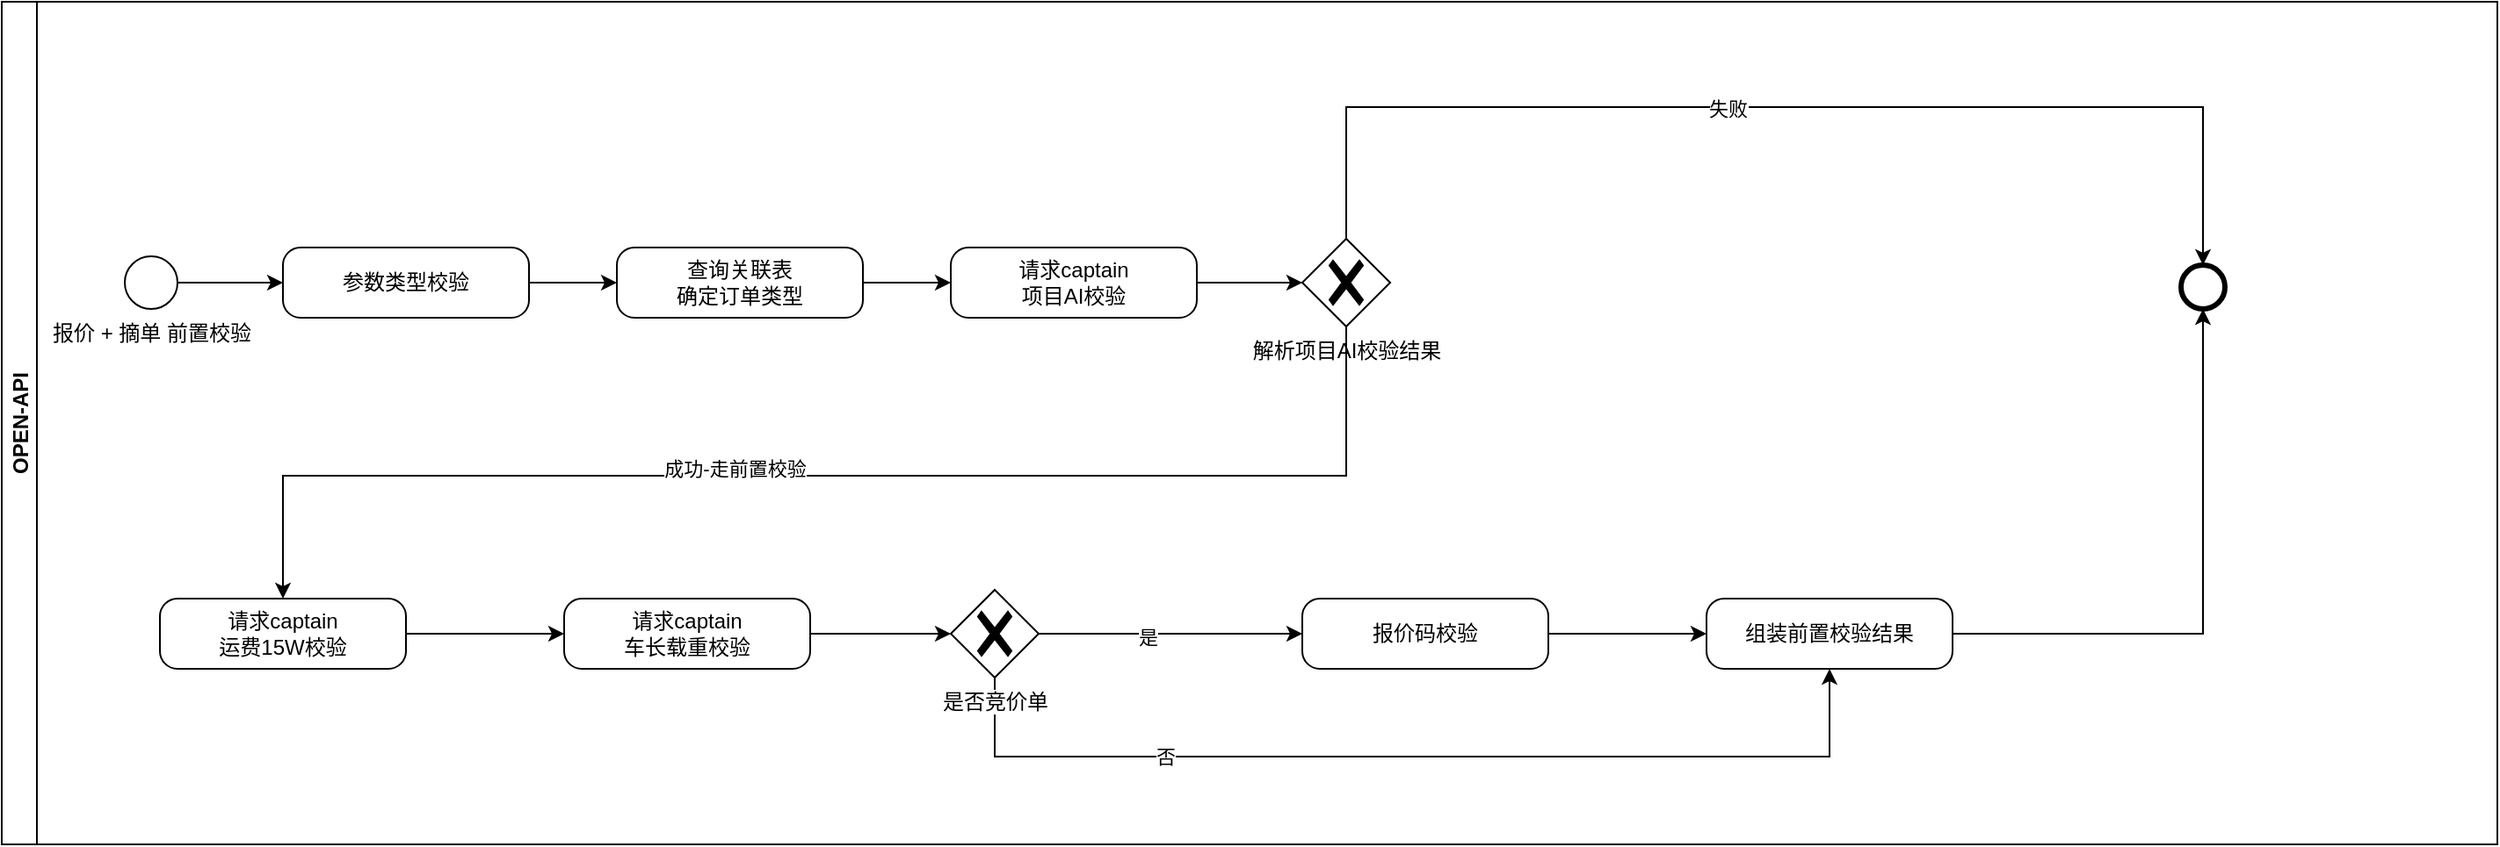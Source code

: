 <mxfile version="14.7.8" type="github" pages="2">
  <diagram id="Smjk02jQxeFNUMDSumUl" name="Page-1">
    <mxGraphModel dx="1422" dy="794" grid="1" gridSize="10" guides="1" tooltips="1" connect="1" arrows="1" fold="1" page="1" pageScale="1" pageWidth="1654" pageHeight="2336" math="0" shadow="0">
      <root>
        <mxCell id="0" />
        <mxCell id="1" parent="0" />
        <mxCell id="5s2drG09dD3WWiOOGFma-1" value="OPEN-API" style="swimlane;startSize=20;horizontal=0;" parent="1" vertex="1">
          <mxGeometry x="10" y="160" width="1420" height="480" as="geometry" />
        </mxCell>
        <mxCell id="5s2drG09dD3WWiOOGFma-2" value="报价 + 摘单 前置校验" style="points=[[0.145,0.145,0],[0.5,0,0],[0.855,0.145,0],[1,0.5,0],[0.855,0.855,0],[0.5,1,0],[0.145,0.855,0],[0,0.5,0]];shape=mxgraph.bpmn.event;html=1;verticalLabelPosition=bottom;labelBackgroundColor=#ffffff;verticalAlign=top;align=center;perimeter=ellipsePerimeter;outlineConnect=0;aspect=fixed;outline=standard;symbol=general;" parent="5s2drG09dD3WWiOOGFma-1" vertex="1">
          <mxGeometry x="70" y="145" width="30" height="30" as="geometry" />
        </mxCell>
        <mxCell id="5s2drG09dD3WWiOOGFma-5" value="参数类型校验" style="points=[[0.25,0,0],[0.5,0,0],[0.75,0,0],[1,0.25,0],[1,0.5,0],[1,0.75,0],[0.75,1,0],[0.5,1,0],[0.25,1,0],[0,0.75,0],[0,0.5,0],[0,0.25,0]];shape=mxgraph.bpmn.task;whiteSpace=wrap;rectStyle=rounded;size=10;taskMarker=abstract;" parent="5s2drG09dD3WWiOOGFma-1" vertex="1">
          <mxGeometry x="160" y="140" width="140" height="40" as="geometry" />
        </mxCell>
        <mxCell id="5s2drG09dD3WWiOOGFma-7" value="查询关联表&#xa;确定订单类型" style="points=[[0.25,0,0],[0.5,0,0],[0.75,0,0],[1,0.25,0],[1,0.5,0],[1,0.75,0],[0.75,1,0],[0.5,1,0],[0.25,1,0],[0,0.75,0],[0,0.5,0],[0,0.25,0]];shape=mxgraph.bpmn.task;whiteSpace=wrap;rectStyle=rounded;size=10;taskMarker=abstract;" parent="5s2drG09dD3WWiOOGFma-1" vertex="1">
          <mxGeometry x="350" y="140" width="140" height="40" as="geometry" />
        </mxCell>
        <mxCell id="5s2drG09dD3WWiOOGFma-8" value="" style="edgeStyle=orthogonalEdgeStyle;rounded=0;orthogonalLoop=1;jettySize=auto;html=1;" parent="5s2drG09dD3WWiOOGFma-1" source="5s2drG09dD3WWiOOGFma-5" target="5s2drG09dD3WWiOOGFma-7" edge="1">
          <mxGeometry relative="1" as="geometry" />
        </mxCell>
        <mxCell id="5s2drG09dD3WWiOOGFma-14" style="edgeStyle=orthogonalEdgeStyle;rounded=0;orthogonalLoop=1;jettySize=auto;html=1;entryX=0;entryY=0.5;entryDx=0;entryDy=0;entryPerimeter=0;" parent="5s2drG09dD3WWiOOGFma-1" source="5s2drG09dD3WWiOOGFma-9" target="5s2drG09dD3WWiOOGFma-13" edge="1">
          <mxGeometry relative="1" as="geometry" />
        </mxCell>
        <mxCell id="5s2drG09dD3WWiOOGFma-9" value="请求captain&#xa;项目AI校验" style="points=[[0.25,0,0],[0.5,0,0],[0.75,0,0],[1,0.25,0],[1,0.5,0],[1,0.75,0],[0.75,1,0],[0.5,1,0],[0.25,1,0],[0,0.75,0],[0,0.5,0],[0,0.25,0]];shape=mxgraph.bpmn.task;whiteSpace=wrap;rectStyle=rounded;size=10;taskMarker=abstract;" parent="5s2drG09dD3WWiOOGFma-1" vertex="1">
          <mxGeometry x="540" y="140" width="140" height="40" as="geometry" />
        </mxCell>
        <mxCell id="5s2drG09dD3WWiOOGFma-10" value="" style="edgeStyle=orthogonalEdgeStyle;rounded=0;orthogonalLoop=1;jettySize=auto;html=1;" parent="5s2drG09dD3WWiOOGFma-1" source="5s2drG09dD3WWiOOGFma-7" target="5s2drG09dD3WWiOOGFma-9" edge="1">
          <mxGeometry relative="1" as="geometry" />
        </mxCell>
        <mxCell id="5s2drG09dD3WWiOOGFma-19" style="edgeStyle=orthogonalEdgeStyle;rounded=0;orthogonalLoop=1;jettySize=auto;html=1;entryX=0.5;entryY=0;entryDx=0;entryDy=0;entryPerimeter=0;" parent="5s2drG09dD3WWiOOGFma-1" source="5s2drG09dD3WWiOOGFma-13" target="5s2drG09dD3WWiOOGFma-18" edge="1">
          <mxGeometry relative="1" as="geometry">
            <Array as="points">
              <mxPoint x="765" y="60" />
              <mxPoint x="1253" y="60" />
            </Array>
          </mxGeometry>
        </mxCell>
        <mxCell id="5s2drG09dD3WWiOOGFma-20" value="失败" style="edgeLabel;html=1;align=center;verticalAlign=middle;resizable=0;points=[];" parent="5s2drG09dD3WWiOOGFma-19" vertex="1" connectable="0">
          <mxGeometry x="-0.105" y="-1" relative="1" as="geometry">
            <mxPoint as="offset" />
          </mxGeometry>
        </mxCell>
        <mxCell id="5s2drG09dD3WWiOOGFma-13" value="解析项目AI校验结果" style="points=[[0.25,0.25,0],[0.5,0,0],[0.75,0.25,0],[1,0.5,0],[0.75,0.75,0],[0.5,1,0],[0.25,0.75,0],[0,0.5,0]];shape=mxgraph.bpmn.gateway2;html=1;verticalLabelPosition=bottom;labelBackgroundColor=#ffffff;verticalAlign=top;align=center;perimeter=rhombusPerimeter;outlineConnect=0;outline=none;symbol=none;gwType=exclusive;" parent="5s2drG09dD3WWiOOGFma-1" vertex="1">
          <mxGeometry x="740" y="135" width="50" height="50" as="geometry" />
        </mxCell>
        <mxCell id="5s2drG09dD3WWiOOGFma-18" value="" style="points=[[0.145,0.145,0],[0.5,0,0],[0.855,0.145,0],[1,0.5,0],[0.855,0.855,0],[0.5,1,0],[0.145,0.855,0],[0,0.5,0]];shape=mxgraph.bpmn.event;html=1;verticalLabelPosition=bottom;labelBackgroundColor=#ffffff;verticalAlign=top;align=center;perimeter=ellipsePerimeter;outlineConnect=0;aspect=fixed;outline=end;symbol=terminate2;" parent="5s2drG09dD3WWiOOGFma-1" vertex="1">
          <mxGeometry x="1240" y="150" width="25" height="25" as="geometry" />
        </mxCell>
        <mxCell id="5s2drG09dD3WWiOOGFma-6" style="edgeStyle=orthogonalEdgeStyle;rounded=0;orthogonalLoop=1;jettySize=auto;html=1;entryX=0;entryY=0.5;entryDx=0;entryDy=0;entryPerimeter=0;" parent="5s2drG09dD3WWiOOGFma-1" source="5s2drG09dD3WWiOOGFma-2" target="5s2drG09dD3WWiOOGFma-5" edge="1">
          <mxGeometry relative="1" as="geometry">
            <mxPoint x="150" y="160" as="targetPoint" />
          </mxGeometry>
        </mxCell>
        <mxCell id="5s2drG09dD3WWiOOGFma-25" value="请求captain&#xa;运费15W校验" style="points=[[0.25,0,0],[0.5,0,0],[0.75,0,0],[1,0.25,0],[1,0.5,0],[1,0.75,0],[0.75,1,0],[0.5,1,0],[0.25,1,0],[0,0.75,0],[0,0.5,0],[0,0.25,0]];shape=mxgraph.bpmn.task;whiteSpace=wrap;rectStyle=rounded;size=10;taskMarker=abstract;" parent="5s2drG09dD3WWiOOGFma-1" vertex="1">
          <mxGeometry x="90" y="340" width="140" height="40" as="geometry" />
        </mxCell>
        <mxCell id="5s2drG09dD3WWiOOGFma-26" value="请求captain&#xa;车长载重校验" style="points=[[0.25,0,0],[0.5,0,0],[0.75,0,0],[1,0.25,0],[1,0.5,0],[1,0.75,0],[0.75,1,0],[0.5,1,0],[0.25,1,0],[0,0.75,0],[0,0.5,0],[0,0.25,0]];shape=mxgraph.bpmn.task;whiteSpace=wrap;rectStyle=rounded;size=10;taskMarker=abstract;" parent="5s2drG09dD3WWiOOGFma-1" vertex="1">
          <mxGeometry x="320" y="340" width="140" height="40" as="geometry" />
        </mxCell>
        <mxCell id="5s2drG09dD3WWiOOGFma-27" value="" style="edgeStyle=orthogonalEdgeStyle;rounded=0;orthogonalLoop=1;jettySize=auto;html=1;" parent="5s2drG09dD3WWiOOGFma-1" source="5s2drG09dD3WWiOOGFma-25" target="5s2drG09dD3WWiOOGFma-26" edge="1">
          <mxGeometry relative="1" as="geometry" />
        </mxCell>
        <mxCell id="5s2drG09dD3WWiOOGFma-32" style="edgeStyle=orthogonalEdgeStyle;rounded=0;orthogonalLoop=1;jettySize=auto;html=1;" parent="5s2drG09dD3WWiOOGFma-1" source="5s2drG09dD3WWiOOGFma-30" target="5s2drG09dD3WWiOOGFma-31" edge="1">
          <mxGeometry relative="1" as="geometry" />
        </mxCell>
        <mxCell id="5s2drG09dD3WWiOOGFma-33" value="是" style="edgeLabel;html=1;align=center;verticalAlign=middle;resizable=0;points=[];" parent="5s2drG09dD3WWiOOGFma-32" vertex="1" connectable="0">
          <mxGeometry x="-0.173" y="-2" relative="1" as="geometry">
            <mxPoint as="offset" />
          </mxGeometry>
        </mxCell>
        <mxCell id="5s2drG09dD3WWiOOGFma-36" style="edgeStyle=orthogonalEdgeStyle;rounded=0;orthogonalLoop=1;jettySize=auto;html=1;" parent="5s2drG09dD3WWiOOGFma-1" source="5s2drG09dD3WWiOOGFma-30" edge="1">
          <mxGeometry relative="1" as="geometry">
            <mxPoint x="1040" y="380" as="targetPoint" />
            <Array as="points">
              <mxPoint x="565" y="430" />
              <mxPoint x="1040" y="430" />
            </Array>
          </mxGeometry>
        </mxCell>
        <mxCell id="5s2drG09dD3WWiOOGFma-37" value="否" style="edgeLabel;html=1;align=center;verticalAlign=middle;resizable=0;points=[];" parent="5s2drG09dD3WWiOOGFma-36" vertex="1" connectable="0">
          <mxGeometry x="-0.564" relative="1" as="geometry">
            <mxPoint x="17" as="offset" />
          </mxGeometry>
        </mxCell>
        <mxCell id="5s2drG09dD3WWiOOGFma-30" value="是否竞价单" style="points=[[0.25,0.25,0],[0.5,0,0],[0.75,0.25,0],[1,0.5,0],[0.75,0.75,0],[0.5,1,0],[0.25,0.75,0],[0,0.5,0]];shape=mxgraph.bpmn.gateway2;html=1;verticalLabelPosition=bottom;labelBackgroundColor=#ffffff;verticalAlign=top;align=center;perimeter=rhombusPerimeter;outlineConnect=0;outline=none;symbol=none;gwType=exclusive;" parent="5s2drG09dD3WWiOOGFma-1" vertex="1">
          <mxGeometry x="540" y="335" width="50" height="50" as="geometry" />
        </mxCell>
        <mxCell id="5s2drG09dD3WWiOOGFma-31" value="报价码校验" style="points=[[0.25,0,0],[0.5,0,0],[0.75,0,0],[1,0.25,0],[1,0.5,0],[1,0.75,0],[0.75,1,0],[0.5,1,0],[0.25,1,0],[0,0.75,0],[0,0.5,0],[0,0.25,0]];shape=mxgraph.bpmn.task;whiteSpace=wrap;rectStyle=rounded;size=10;taskMarker=abstract;" parent="5s2drG09dD3WWiOOGFma-1" vertex="1">
          <mxGeometry x="740" y="340" width="140" height="40" as="geometry" />
        </mxCell>
        <mxCell id="5s2drG09dD3WWiOOGFma-40" style="edgeStyle=orthogonalEdgeStyle;rounded=0;orthogonalLoop=1;jettySize=auto;html=1;entryX=0.5;entryY=1;entryDx=0;entryDy=0;entryPerimeter=0;" parent="5s2drG09dD3WWiOOGFma-1" source="5s2drG09dD3WWiOOGFma-35" target="5s2drG09dD3WWiOOGFma-18" edge="1">
          <mxGeometry relative="1" as="geometry" />
        </mxCell>
        <mxCell id="5s2drG09dD3WWiOOGFma-35" value="组装前置校验结果" style="points=[[0.25,0,0],[0.5,0,0],[0.75,0,0],[1,0.25,0],[1,0.5,0],[1,0.75,0],[0.75,1,0],[0.5,1,0],[0.25,1,0],[0,0.75,0],[0,0.5,0],[0,0.25,0]];shape=mxgraph.bpmn.task;whiteSpace=wrap;rectStyle=rounded;size=10;taskMarker=abstract;" parent="5s2drG09dD3WWiOOGFma-1" vertex="1">
          <mxGeometry x="970" y="340" width="140" height="40" as="geometry" />
        </mxCell>
        <mxCell id="5s2drG09dD3WWiOOGFma-21" style="edgeStyle=orthogonalEdgeStyle;rounded=0;orthogonalLoop=1;jettySize=auto;html=1;" parent="1" source="5s2drG09dD3WWiOOGFma-13" edge="1">
          <mxGeometry relative="1" as="geometry">
            <mxPoint x="170" y="500" as="targetPoint" />
            <Array as="points">
              <mxPoint x="775" y="430" />
              <mxPoint x="170" y="430" />
            </Array>
          </mxGeometry>
        </mxCell>
        <mxCell id="5s2drG09dD3WWiOOGFma-24" value="成功-走前置校验" style="edgeLabel;html=1;align=center;verticalAlign=middle;resizable=0;points=[];" parent="5s2drG09dD3WWiOOGFma-21" vertex="1" connectable="0">
          <mxGeometry x="0.14" y="-4" relative="1" as="geometry">
            <mxPoint as="offset" />
          </mxGeometry>
        </mxCell>
        <mxCell id="5s2drG09dD3WWiOOGFma-29" value="" style="edgeStyle=orthogonalEdgeStyle;rounded=0;orthogonalLoop=1;jettySize=auto;html=1;" parent="1" source="5s2drG09dD3WWiOOGFma-26" edge="1">
          <mxGeometry relative="1" as="geometry">
            <mxPoint x="550" y="520" as="targetPoint" />
          </mxGeometry>
        </mxCell>
        <mxCell id="5s2drG09dD3WWiOOGFma-34" style="edgeStyle=orthogonalEdgeStyle;rounded=0;orthogonalLoop=1;jettySize=auto;html=1;" parent="1" source="5s2drG09dD3WWiOOGFma-31" edge="1">
          <mxGeometry relative="1" as="geometry">
            <mxPoint x="980" y="520" as="targetPoint" />
          </mxGeometry>
        </mxCell>
      </root>
    </mxGraphModel>
  </diagram>
  <diagram id="_up5PxG6Z1ub51YZh9eV" name="Page-2">
    <mxGraphModel dx="1422" dy="745" grid="1" gridSize="10" guides="1" tooltips="1" connect="1" arrows="1" fold="1" page="1" pageScale="1" pageWidth="1654" pageHeight="2336" math="0" shadow="0">
      <root>
        <mxCell id="RVwrBZawvs7CtB8FFzEV-0" />
        <mxCell id="RVwrBZawvs7CtB8FFzEV-1" parent="RVwrBZawvs7CtB8FFzEV-0" />
        <mxCell id="RVwrBZawvs7CtB8FFzEV-12" value="订单同步" style="swimlane;childLayout=stackLayout;resizeParent=1;resizeParentMax=0;horizontal=0;startSize=20;horizontalStack=0;" vertex="1" parent="RVwrBZawvs7CtB8FFzEV-1">
          <mxGeometry x="20" y="100" width="1360" height="680" as="geometry" />
        </mxCell>
        <mxCell id="RVwrBZawvs7CtB8FFzEV-13" value="主线程" style="swimlane;startSize=20;horizontal=0;" vertex="1" parent="RVwrBZawvs7CtB8FFzEV-12">
          <mxGeometry x="20" width="1340" height="400" as="geometry" />
        </mxCell>
        <mxCell id="RVwrBZawvs7CtB8FFzEV-20" style="edgeStyle=orthogonalEdgeStyle;rounded=0;orthogonalLoop=1;jettySize=auto;html=1;entryX=0;entryY=0.5;entryDx=0;entryDy=0;entryPerimeter=0;" edge="1" parent="RVwrBZawvs7CtB8FFzEV-13" source="RVwrBZawvs7CtB8FFzEV-17" target="RVwrBZawvs7CtB8FFzEV-18">
          <mxGeometry relative="1" as="geometry" />
        </mxCell>
        <mxCell id="RVwrBZawvs7CtB8FFzEV-17" value="" style="points=[[0.145,0.145,0],[0.5,0,0],[0.855,0.145,0],[1,0.5,0],[0.855,0.855,0],[0.5,1,0],[0.145,0.855,0],[0,0.5,0]];shape=mxgraph.bpmn.event;html=1;verticalLabelPosition=bottom;labelBackgroundColor=#ffffff;verticalAlign=top;align=center;perimeter=ellipsePerimeter;outlineConnect=0;aspect=fixed;outline=standard;symbol=general;" vertex="1" parent="RVwrBZawvs7CtB8FFzEV-13">
          <mxGeometry x="50" y="120" width="20" height="20" as="geometry" />
        </mxCell>
        <mxCell id="RVwrBZawvs7CtB8FFzEV-18" value="统计待同步订单数量" style="points=[[0.25,0,0],[0.5,0,0],[0.75,0,0],[1,0.25,0],[1,0.5,0],[1,0.75,0],[0.75,1,0],[0.5,1,0],[0.25,1,0],[0,0.75,0],[0,0.5,0],[0,0.25,0]];shape=mxgraph.bpmn.task;whiteSpace=wrap;rectStyle=rounded;size=10;taskMarker=abstract;" vertex="1" parent="RVwrBZawvs7CtB8FFzEV-13">
          <mxGeometry x="120" y="107.5" width="120" height="45" as="geometry" />
        </mxCell>
        <mxCell id="RVwrBZawvs7CtB8FFzEV-21" value="分页查询订单Id" style="points=[[0.25,0,0],[0.5,0,0],[0.75,0,0],[1,0.25,0],[1,0.5,0],[1,0.75,0],[0.75,1,0],[0.5,1,0],[0.25,1,0],[0,0.75,0],[0,0.5,0],[0,0.25,0]];shape=mxgraph.bpmn.task;whiteSpace=wrap;rectStyle=rounded;size=10;taskMarker=abstract;" vertex="1" parent="RVwrBZawvs7CtB8FFzEV-13">
          <mxGeometry x="300" y="107.5" width="120" height="45" as="geometry" />
        </mxCell>
        <mxCell id="RVwrBZawvs7CtB8FFzEV-22" value="" style="edgeStyle=orthogonalEdgeStyle;rounded=0;orthogonalLoop=1;jettySize=auto;html=1;" edge="1" parent="RVwrBZawvs7CtB8FFzEV-13" source="RVwrBZawvs7CtB8FFzEV-18" target="RVwrBZawvs7CtB8FFzEV-21">
          <mxGeometry relative="1" as="geometry" />
        </mxCell>
        <mxCell id="RVwrBZawvs7CtB8FFzEV-30" style="edgeStyle=orthogonalEdgeStyle;rounded=0;orthogonalLoop=1;jettySize=auto;html=1;entryX=0.615;entryY=0.012;entryDx=0;entryDy=0;entryPerimeter=0;" edge="1" parent="RVwrBZawvs7CtB8FFzEV-13" source="RVwrBZawvs7CtB8FFzEV-23" target="RVwrBZawvs7CtB8FFzEV-27">
          <mxGeometry relative="1" as="geometry">
            <Array as="points">
              <mxPoint x="505" y="40" />
              <mxPoint x="950" y="40" />
              <mxPoint x="950" y="108" />
            </Array>
          </mxGeometry>
        </mxCell>
        <mxCell id="RVwrBZawvs7CtB8FFzEV-31" value="空" style="edgeLabel;html=1;align=center;verticalAlign=middle;resizable=0;points=[];" vertex="1" connectable="0" parent="RVwrBZawvs7CtB8FFzEV-30">
          <mxGeometry x="-0.159" y="-1" relative="1" as="geometry">
            <mxPoint as="offset" />
          </mxGeometry>
        </mxCell>
        <mxCell id="RVwrBZawvs7CtB8FFzEV-23" value="订单Id集合是否不为空" style="points=[[0.25,0.25,0],[0.5,0,0],[0.75,0.25,0],[1,0.5,0],[0.75,0.75,0],[0.5,1,0],[0.25,0.75,0],[0,0.5,0]];shape=mxgraph.bpmn.gateway2;html=1;verticalLabelPosition=bottom;labelBackgroundColor=#ffffff;verticalAlign=top;align=center;perimeter=rhombusPerimeter;outlineConnect=0;outline=none;symbol=none;gwType=exclusive;" vertex="1" parent="RVwrBZawvs7CtB8FFzEV-13">
          <mxGeometry x="480" y="102.5" width="50" height="50" as="geometry" />
        </mxCell>
        <mxCell id="RVwrBZawvs7CtB8FFzEV-27" value="日志记录总体同步结果" style="points=[[0.25,0,0],[0.5,0,0],[0.75,0,0],[1,0.25,0],[1,0.5,0],[1,0.75,0],[0.75,1,0],[0.5,1,0],[0.25,1,0],[0,0.75,0],[0,0.5,0],[0,0.25,0]];shape=mxgraph.bpmn.task;whiteSpace=wrap;rectStyle=rounded;size=10;taskMarker=abstract;" vertex="1" parent="RVwrBZawvs7CtB8FFzEV-13">
          <mxGeometry x="870" y="120" width="130" height="42.5" as="geometry" />
        </mxCell>
        <mxCell id="RVwrBZawvs7CtB8FFzEV-24" style="edgeStyle=orthogonalEdgeStyle;rounded=0;orthogonalLoop=1;jettySize=auto;html=1;entryX=0;entryY=0.5;entryDx=0;entryDy=0;entryPerimeter=0;" edge="1" parent="RVwrBZawvs7CtB8FFzEV-13" source="RVwrBZawvs7CtB8FFzEV-21" target="RVwrBZawvs7CtB8FFzEV-23">
          <mxGeometry relative="1" as="geometry">
            <mxPoint x="480" y="250" as="targetPoint" />
            <Array as="points">
              <mxPoint x="450" y="128" />
            </Array>
          </mxGeometry>
        </mxCell>
        <mxCell id="RVwrBZawvs7CtB8FFzEV-36" value="循环订单Id&#xa;提交任务到线程池" style="points=[[0.25,0,0],[0.5,0,0],[0.75,0,0],[1,0.25,0],[1,0.5,0],[1,0.75,0],[0.75,1,0],[0.5,1,0],[0.25,1,0],[0,0.75,0],[0,0.5,0],[0,0.25,0]];shape=mxgraph.bpmn.task;whiteSpace=wrap;rectStyle=rounded;size=10;taskMarker=abstract;isLoopStandard=1;" vertex="1" parent="RVwrBZawvs7CtB8FFzEV-13">
          <mxGeometry x="630" y="255" width="120" height="50" as="geometry" />
        </mxCell>
        <mxCell id="RVwrBZawvs7CtB8FFzEV-39" value="实例化计数器" style="points=[[0.25,0,0],[0.5,0,0],[0.75,0,0],[1,0.25,0],[1,0.5,0],[1,0.75,0],[0.75,1,0],[0.5,1,0],[0.25,1,0],[0,0.75,0],[0,0.5,0],[0,0.25,0]];shape=mxgraph.bpmn.task;whiteSpace=wrap;rectStyle=rounded;size=10;taskMarker=abstract;" vertex="1" parent="RVwrBZawvs7CtB8FFzEV-13">
          <mxGeometry x="450" y="260" width="120" height="45" as="geometry" />
        </mxCell>
        <mxCell id="RVwrBZawvs7CtB8FFzEV-44" style="edgeStyle=orthogonalEdgeStyle;rounded=0;orthogonalLoop=1;jettySize=auto;html=1;entryX=0;entryY=0.5;entryDx=0;entryDy=0;entryPerimeter=0;" edge="1" parent="RVwrBZawvs7CtB8FFzEV-13" source="RVwrBZawvs7CtB8FFzEV-42" target="RVwrBZawvs7CtB8FFzEV-43">
          <mxGeometry relative="1" as="geometry" />
        </mxCell>
        <mxCell id="RVwrBZawvs7CtB8FFzEV-42" value="主线程等待" style="points=[[0.25,0,0],[0.5,0,0],[0.75,0,0],[1,0.25,0],[1,0.5,0],[1,0.75,0],[0.75,1,0],[0.5,1,0],[0.25,1,0],[0,0.75,0],[0,0.5,0],[0,0.25,0]];shape=mxgraph.bpmn.task;whiteSpace=wrap;rectStyle=rounded;size=10;taskMarker=abstract;" vertex="1" parent="RVwrBZawvs7CtB8FFzEV-13">
          <mxGeometry x="840" y="257.5" width="120" height="45" as="geometry" />
        </mxCell>
        <mxCell id="RVwrBZawvs7CtB8FFzEV-45" style="edgeStyle=orthogonalEdgeStyle;rounded=0;orthogonalLoop=1;jettySize=auto;html=1;entryX=0.35;entryY=1.1;entryDx=0;entryDy=0;entryPerimeter=0;" edge="1" parent="RVwrBZawvs7CtB8FFzEV-13" source="RVwrBZawvs7CtB8FFzEV-43" target="RVwrBZawvs7CtB8FFzEV-21">
          <mxGeometry relative="1" as="geometry">
            <Array as="points">
              <mxPoint x="1250" y="280" />
              <mxPoint x="1250" y="360" />
              <mxPoint x="342" y="360" />
            </Array>
          </mxGeometry>
        </mxCell>
        <mxCell id="RVwrBZawvs7CtB8FFzEV-46" value="下一批次同步" style="edgeLabel;html=1;align=center;verticalAlign=middle;resizable=0;points=[];" vertex="1" connectable="0" parent="RVwrBZawvs7CtB8FFzEV-45">
          <mxGeometry x="-0.12" relative="1" as="geometry">
            <mxPoint x="-397" as="offset" />
          </mxGeometry>
        </mxCell>
        <mxCell id="RVwrBZawvs7CtB8FFzEV-43" value="日志记录当前批次同步结果" style="points=[[0.25,0,0],[0.5,0,0],[0.75,0,0],[1,0.25,0],[1,0.5,0],[1,0.75,0],[0.75,1,0],[0.5,1,0],[0.25,1,0],[0,0.75,0],[0,0.5,0],[0,0.25,0]];shape=mxgraph.bpmn.task;whiteSpace=wrap;rectStyle=rounded;size=10;taskMarker=abstract;" vertex="1" parent="RVwrBZawvs7CtB8FFzEV-13">
          <mxGeometry x="1020" y="257.5" width="120" height="45" as="geometry" />
        </mxCell>
        <mxCell id="RVwrBZawvs7CtB8FFzEV-49" value="重置分页参数" style="points=[[0.25,0,0],[0.5,0,0],[0.75,0,0],[1,0.25,0],[1,0.5,0],[1,0.75,0],[0.75,1,0],[0.5,1,0],[0.25,1,0],[0,0.75,0],[0,0.5,0],[0,0.25,0]];shape=mxgraph.bpmn.task;whiteSpace=wrap;rectStyle=rounded;size=10;taskMarker=abstract;" vertex="1" parent="RVwrBZawvs7CtB8FFzEV-13">
          <mxGeometry x="1190" y="257.5" width="120" height="45" as="geometry" />
        </mxCell>
        <mxCell id="RVwrBZawvs7CtB8FFzEV-50" value="" style="edgeStyle=orthogonalEdgeStyle;rounded=0;orthogonalLoop=1;jettySize=auto;html=1;" edge="1" parent="RVwrBZawvs7CtB8FFzEV-13" source="RVwrBZawvs7CtB8FFzEV-43" target="RVwrBZawvs7CtB8FFzEV-49">
          <mxGeometry relative="1" as="geometry" />
        </mxCell>
        <mxCell id="RVwrBZawvs7CtB8FFzEV-69" value="" style="points=[[0.145,0.145,0],[0.5,0,0],[0.855,0.145,0],[1,0.5,0],[0.855,0.855,0],[0.5,1,0],[0.145,0.855,0],[0,0.5,0]];shape=mxgraph.bpmn.event;html=1;verticalLabelPosition=bottom;labelBackgroundColor=#ffffff;verticalAlign=top;align=center;perimeter=ellipsePerimeter;outlineConnect=0;aspect=fixed;outline=end;symbol=terminate2;" vertex="1" parent="RVwrBZawvs7CtB8FFzEV-13">
          <mxGeometry x="1280" y="130" width="22.5" height="22.5" as="geometry" />
        </mxCell>
        <mxCell id="RVwrBZawvs7CtB8FFzEV-14" value="异步线程" style="swimlane;startSize=20;horizontal=0;" vertex="1" parent="RVwrBZawvs7CtB8FFzEV-12">
          <mxGeometry x="20" y="400" width="1340" height="280" as="geometry" />
        </mxCell>
        <mxCell id="RVwrBZawvs7CtB8FFzEV-52" value="组装历史订单数据" style="points=[[0.25,0,0],[0.5,0,0],[0.75,0,0],[1,0.25,0],[1,0.5,0],[1,0.75,0],[0.75,1,0],[0.5,1,0],[0.25,1,0],[0,0.75,0],[0,0.5,0],[0,0.25,0]];shape=mxgraph.bpmn.task;whiteSpace=wrap;rectStyle=rounded;size=10;taskMarker=receive;" vertex="1" parent="RVwrBZawvs7CtB8FFzEV-14">
          <mxGeometry x="120" y="170" width="130" height="50" as="geometry" />
        </mxCell>
        <mxCell id="RVwrBZawvs7CtB8FFzEV-55" value="请求有货同步数据接口" style="points=[[0.25,0,0],[0.5,0,0],[0.75,0,0],[1,0.25,0],[1,0.5,0],[1,0.75,0],[0.75,1,0],[0.5,1,0],[0.25,1,0],[0,0.75,0],[0,0.5,0],[0,0.25,0]];shape=mxgraph.bpmn.task;whiteSpace=wrap;rectStyle=rounded;size=10;taskMarker=abstract;" vertex="1" parent="RVwrBZawvs7CtB8FFzEV-14">
          <mxGeometry x="350" y="167.5" width="140" height="52.5" as="geometry" />
        </mxCell>
        <mxCell id="RVwrBZawvs7CtB8FFzEV-34" value="非空" style="edgeStyle=orthogonalEdgeStyle;rounded=0;orthogonalLoop=1;jettySize=auto;html=1;" edge="1" parent="RVwrBZawvs7CtB8FFzEV-1" source="RVwrBZawvs7CtB8FFzEV-23">
          <mxGeometry relative="1" as="geometry">
            <mxPoint x="565" y="360" as="targetPoint" />
          </mxGeometry>
        </mxCell>
        <mxCell id="RVwrBZawvs7CtB8FFzEV-40" style="edgeStyle=orthogonalEdgeStyle;rounded=0;orthogonalLoop=1;jettySize=auto;html=1;" edge="1" parent="RVwrBZawvs7CtB8FFzEV-1" source="RVwrBZawvs7CtB8FFzEV-39">
          <mxGeometry relative="1" as="geometry">
            <mxPoint x="670" y="383" as="targetPoint" />
          </mxGeometry>
        </mxCell>
        <mxCell id="RVwrBZawvs7CtB8FFzEV-41" style="edgeStyle=orthogonalEdgeStyle;rounded=0;orthogonalLoop=1;jettySize=auto;html=1;" edge="1" parent="RVwrBZawvs7CtB8FFzEV-1" source="RVwrBZawvs7CtB8FFzEV-36">
          <mxGeometry relative="1" as="geometry">
            <mxPoint x="900" y="380" as="targetPoint" />
          </mxGeometry>
        </mxCell>
        <mxCell id="RVwrBZawvs7CtB8FFzEV-47" style="edgeStyle=orthogonalEdgeStyle;rounded=0;orthogonalLoop=1;jettySize=auto;html=1;" edge="1" parent="RVwrBZawvs7CtB8FFzEV-1" source="RVwrBZawvs7CtB8FFzEV-36">
          <mxGeometry relative="1" as="geometry">
            <mxPoint x="240" y="670" as="targetPoint" />
            <Array as="points">
              <mxPoint x="730" y="590" />
              <mxPoint x="240" y="590" />
            </Array>
          </mxGeometry>
        </mxCell>
        <mxCell id="RVwrBZawvs7CtB8FFzEV-51" value="提交异步线程任务" style="edgeLabel;html=1;align=center;verticalAlign=middle;resizable=0;points=[];" vertex="1" connectable="0" parent="RVwrBZawvs7CtB8FFzEV-47">
          <mxGeometry x="-0.115" y="5" relative="1" as="geometry">
            <mxPoint x="-101" y="-5" as="offset" />
          </mxGeometry>
        </mxCell>
        <mxCell id="RVwrBZawvs7CtB8FFzEV-54" value="" style="edgeStyle=orthogonalEdgeStyle;rounded=0;orthogonalLoop=1;jettySize=auto;html=1;" edge="1" parent="RVwrBZawvs7CtB8FFzEV-1" source="RVwrBZawvs7CtB8FFzEV-52">
          <mxGeometry relative="1" as="geometry">
            <mxPoint x="390" y="695" as="targetPoint" />
          </mxGeometry>
        </mxCell>
        <mxCell id="RVwrBZawvs7CtB8FFzEV-59" value="" style="edgeStyle=orthogonalEdgeStyle;rounded=0;orthogonalLoop=1;jettySize=auto;html=1;" edge="1" parent="RVwrBZawvs7CtB8FFzEV-1" source="RVwrBZawvs7CtB8FFzEV-56" target="RVwrBZawvs7CtB8FFzEV-58">
          <mxGeometry relative="1" as="geometry" />
        </mxCell>
        <mxCell id="RVwrBZawvs7CtB8FFzEV-56" value="解析返回值&#xa;保存有货需求Id" style="points=[[0.25,0,0],[0.5,0,0],[0.75,0,0],[1,0.25,0],[1,0.5,0],[1,0.75,0],[0.75,1,0],[0.5,1,0],[0.25,1,0],[0,0.75,0],[0,0.5,0],[0,0.25,0]];shape=mxgraph.bpmn.task;whiteSpace=wrap;rectStyle=rounded;size=10;taskMarker=abstract;" vertex="1" parent="RVwrBZawvs7CtB8FFzEV-1">
          <mxGeometry x="610" y="667.5" width="140" height="52.5" as="geometry" />
        </mxCell>
        <mxCell id="RVwrBZawvs7CtB8FFzEV-57" value="" style="edgeStyle=orthogonalEdgeStyle;rounded=0;orthogonalLoop=1;jettySize=auto;html=1;" edge="1" parent="RVwrBZawvs7CtB8FFzEV-1" source="RVwrBZawvs7CtB8FFzEV-55" target="RVwrBZawvs7CtB8FFzEV-56">
          <mxGeometry relative="1" as="geometry" />
        </mxCell>
        <mxCell id="RVwrBZawvs7CtB8FFzEV-58" value="计数器-1" style="points=[[0.25,0,0],[0.5,0,0],[0.75,0,0],[1,0.25,0],[1,0.5,0],[1,0.75,0],[0.75,1,0],[0.5,1,0],[0.25,1,0],[0,0.75,0],[0,0.5,0],[0,0.25,0]];shape=mxgraph.bpmn.task;whiteSpace=wrap;rectStyle=rounded;size=10;taskMarker=abstract;" vertex="1" parent="RVwrBZawvs7CtB8FFzEV-1">
          <mxGeometry x="830" y="667.5" width="140" height="52.5" as="geometry" />
        </mxCell>
        <mxCell id="RVwrBZawvs7CtB8FFzEV-68" value="" style="edgeStyle=orthogonalEdgeStyle;rounded=0;orthogonalLoop=1;jettySize=auto;html=1;" edge="1" parent="RVwrBZawvs7CtB8FFzEV-1" source="RVwrBZawvs7CtB8FFzEV-66" target="RVwrBZawvs7CtB8FFzEV-67">
          <mxGeometry relative="1" as="geometry" />
        </mxCell>
        <mxCell id="RVwrBZawvs7CtB8FFzEV-66" value="日志记录总体同步结果" style="points=[[0.25,0,0],[0.5,0,0],[0.75,0,0],[1,0.25,0],[1,0.5,0],[1,0.75,0],[0.75,1,0],[0.5,1,0],[0.25,1,0],[0,0.75,0],[0,0.5,0],[0,0.25,0]];shape=mxgraph.bpmn.task;whiteSpace=wrap;rectStyle=rounded;size=10;taskMarker=abstract;" vertex="1" parent="RVwrBZawvs7CtB8FFzEV-1">
          <mxGeometry x="910" y="220" width="160" height="42.5" as="geometry" />
        </mxCell>
        <mxCell id="RVwrBZawvs7CtB8FFzEV-70" style="edgeStyle=orthogonalEdgeStyle;rounded=0;orthogonalLoop=1;jettySize=auto;html=1;entryX=0;entryY=0.5;entryDx=0;entryDy=0;entryPerimeter=0;" edge="1" parent="RVwrBZawvs7CtB8FFzEV-1" source="RVwrBZawvs7CtB8FFzEV-67" target="RVwrBZawvs7CtB8FFzEV-69">
          <mxGeometry relative="1" as="geometry" />
        </mxCell>
        <mxCell id="RVwrBZawvs7CtB8FFzEV-67" value="关闭线程池" style="points=[[0.25,0,0],[0.5,0,0],[0.75,0,0],[1,0.25,0],[1,0.5,0],[1,0.75,0],[0.75,1,0],[0.5,1,0],[0.25,1,0],[0,0.75,0],[0,0.5,0],[0,0.25,0]];shape=mxgraph.bpmn.task;whiteSpace=wrap;rectStyle=rounded;size=10;taskMarker=abstract;" vertex="1" parent="RVwrBZawvs7CtB8FFzEV-1">
          <mxGeometry x="1150" y="220" width="110" height="42.5" as="geometry" />
        </mxCell>
      </root>
    </mxGraphModel>
  </diagram>
</mxfile>

